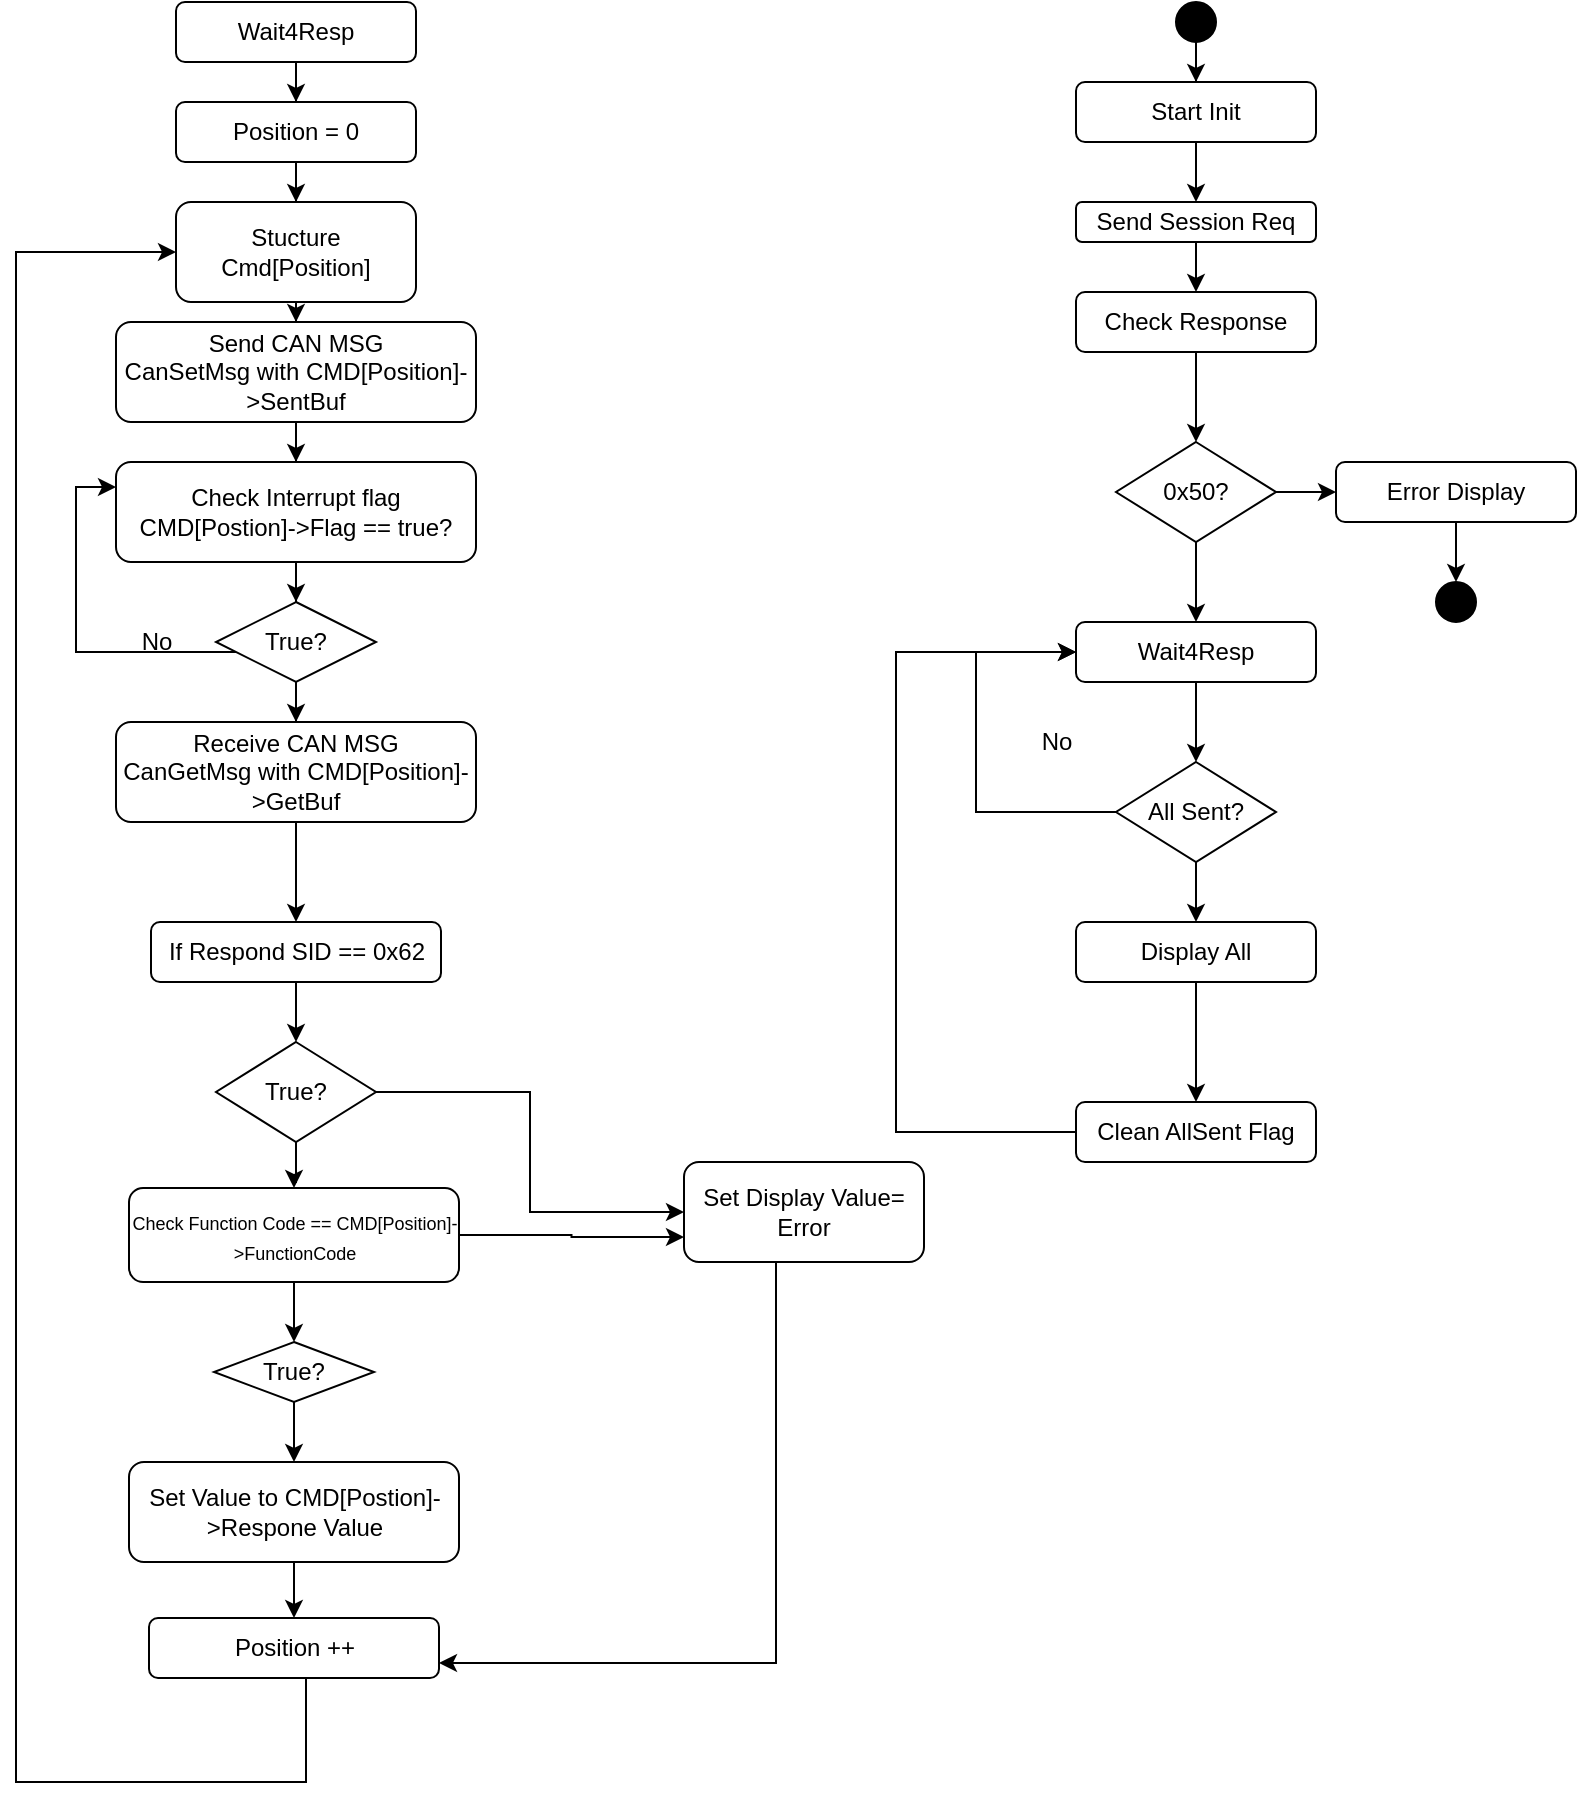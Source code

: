 <mxfile version="14.2.7" type="github">
  <diagram id="C5RBs43oDa-KdzZeNtuy" name="Page-1">
    <mxGraphModel dx="858" dy="535" grid="1" gridSize="10" guides="1" tooltips="1" connect="1" arrows="1" fold="1" page="1" pageScale="1" pageWidth="827" pageHeight="1169" math="0" shadow="0">
      <root>
        <mxCell id="WIyWlLk6GJQsqaUBKTNV-0" />
        <mxCell id="WIyWlLk6GJQsqaUBKTNV-1" parent="WIyWlLk6GJQsqaUBKTNV-0" />
        <mxCell id="POMScIQi132-xRlTWO49-29" style="edgeStyle=orthogonalEdgeStyle;rounded=0;orthogonalLoop=1;jettySize=auto;html=1;" parent="WIyWlLk6GJQsqaUBKTNV-1" source="POMScIQi132-xRlTWO49-4" target="POMScIQi132-xRlTWO49-8" edge="1">
          <mxGeometry relative="1" as="geometry" />
        </mxCell>
        <mxCell id="POMScIQi132-xRlTWO49-4" value="Start Init" style="rounded=1;whiteSpace=wrap;html=1;" parent="WIyWlLk6GJQsqaUBKTNV-1" vertex="1">
          <mxGeometry x="550" y="130" width="120" height="30" as="geometry" />
        </mxCell>
        <mxCell id="POMScIQi132-xRlTWO49-28" style="edgeStyle=orthogonalEdgeStyle;rounded=0;orthogonalLoop=1;jettySize=auto;html=1;" parent="WIyWlLk6GJQsqaUBKTNV-1" source="POMScIQi132-xRlTWO49-5" target="POMScIQi132-xRlTWO49-4" edge="1">
          <mxGeometry relative="1" as="geometry" />
        </mxCell>
        <mxCell id="POMScIQi132-xRlTWO49-5" value="" style="ellipse;whiteSpace=wrap;html=1;aspect=fixed;fillColor=#000000;" parent="WIyWlLk6GJQsqaUBKTNV-1" vertex="1">
          <mxGeometry x="600" y="90" width="20" height="20" as="geometry" />
        </mxCell>
        <mxCell id="POMScIQi132-xRlTWO49-30" style="edgeStyle=orthogonalEdgeStyle;rounded=0;orthogonalLoop=1;jettySize=auto;html=1;" parent="WIyWlLk6GJQsqaUBKTNV-1" source="POMScIQi132-xRlTWO49-8" target="POMScIQi132-xRlTWO49-9" edge="1">
          <mxGeometry relative="1" as="geometry" />
        </mxCell>
        <mxCell id="POMScIQi132-xRlTWO49-8" value="Send Session Req" style="rounded=1;whiteSpace=wrap;html=1;" parent="WIyWlLk6GJQsqaUBKTNV-1" vertex="1">
          <mxGeometry x="550" y="190" width="120" height="20" as="geometry" />
        </mxCell>
        <mxCell id="POMScIQi132-xRlTWO49-31" style="edgeStyle=orthogonalEdgeStyle;rounded=0;orthogonalLoop=1;jettySize=auto;html=1;entryX=0.5;entryY=0;entryDx=0;entryDy=0;" parent="WIyWlLk6GJQsqaUBKTNV-1" source="POMScIQi132-xRlTWO49-9" target="POMScIQi132-xRlTWO49-10" edge="1">
          <mxGeometry relative="1" as="geometry" />
        </mxCell>
        <mxCell id="POMScIQi132-xRlTWO49-9" value="Check Response" style="rounded=1;whiteSpace=wrap;html=1;" parent="WIyWlLk6GJQsqaUBKTNV-1" vertex="1">
          <mxGeometry x="550" y="235" width="120" height="30" as="geometry" />
        </mxCell>
        <mxCell id="POMScIQi132-xRlTWO49-17" style="edgeStyle=orthogonalEdgeStyle;rounded=0;orthogonalLoop=1;jettySize=auto;html=1;entryX=0.5;entryY=0;entryDx=0;entryDy=0;" parent="WIyWlLk6GJQsqaUBKTNV-1" source="POMScIQi132-xRlTWO49-10" target="POMScIQi132-xRlTWO49-13" edge="1">
          <mxGeometry relative="1" as="geometry" />
        </mxCell>
        <mxCell id="POMScIQi132-xRlTWO49-19" style="edgeStyle=orthogonalEdgeStyle;rounded=0;orthogonalLoop=1;jettySize=auto;html=1;" parent="WIyWlLk6GJQsqaUBKTNV-1" source="POMScIQi132-xRlTWO49-10" target="POMScIQi132-xRlTWO49-11" edge="1">
          <mxGeometry relative="1" as="geometry" />
        </mxCell>
        <mxCell id="POMScIQi132-xRlTWO49-10" value="0x50?" style="rhombus;whiteSpace=wrap;html=1;fillColor=#FFFFFF;" parent="WIyWlLk6GJQsqaUBKTNV-1" vertex="1">
          <mxGeometry x="570" y="310" width="80" height="50" as="geometry" />
        </mxCell>
        <mxCell id="POMScIQi132-xRlTWO49-20" style="edgeStyle=orthogonalEdgeStyle;rounded=0;orthogonalLoop=1;jettySize=auto;html=1;entryX=0.5;entryY=0;entryDx=0;entryDy=0;" parent="WIyWlLk6GJQsqaUBKTNV-1" source="POMScIQi132-xRlTWO49-11" target="POMScIQi132-xRlTWO49-12" edge="1">
          <mxGeometry relative="1" as="geometry" />
        </mxCell>
        <mxCell id="POMScIQi132-xRlTWO49-11" value="Error Display" style="rounded=1;whiteSpace=wrap;html=1;" parent="WIyWlLk6GJQsqaUBKTNV-1" vertex="1">
          <mxGeometry x="680" y="320" width="120" height="30" as="geometry" />
        </mxCell>
        <mxCell id="POMScIQi132-xRlTWO49-12" value="" style="ellipse;whiteSpace=wrap;html=1;aspect=fixed;fillColor=#000000;" parent="WIyWlLk6GJQsqaUBKTNV-1" vertex="1">
          <mxGeometry x="730" y="380" width="20" height="20" as="geometry" />
        </mxCell>
        <mxCell id="POMScIQi132-xRlTWO49-16" style="edgeStyle=orthogonalEdgeStyle;rounded=0;orthogonalLoop=1;jettySize=auto;html=1;" parent="WIyWlLk6GJQsqaUBKTNV-1" source="POMScIQi132-xRlTWO49-13" target="POMScIQi132-xRlTWO49-14" edge="1">
          <mxGeometry relative="1" as="geometry" />
        </mxCell>
        <mxCell id="POMScIQi132-xRlTWO49-13" value="Wait4Resp" style="rounded=1;whiteSpace=wrap;html=1;" parent="WIyWlLk6GJQsqaUBKTNV-1" vertex="1">
          <mxGeometry x="550" y="400" width="120" height="30" as="geometry" />
        </mxCell>
        <mxCell id="POMScIQi132-xRlTWO49-15" style="edgeStyle=orthogonalEdgeStyle;rounded=0;orthogonalLoop=1;jettySize=auto;html=1;entryX=0;entryY=0.5;entryDx=0;entryDy=0;" parent="WIyWlLk6GJQsqaUBKTNV-1" source="POMScIQi132-xRlTWO49-14" target="POMScIQi132-xRlTWO49-13" edge="1">
          <mxGeometry relative="1" as="geometry">
            <mxPoint x="520" y="410" as="targetPoint" />
            <Array as="points">
              <mxPoint x="500" y="495" />
              <mxPoint x="500" y="415" />
            </Array>
          </mxGeometry>
        </mxCell>
        <mxCell id="POMScIQi132-xRlTWO49-25" style="edgeStyle=orthogonalEdgeStyle;rounded=0;orthogonalLoop=1;jettySize=auto;html=1;entryX=0.5;entryY=0;entryDx=0;entryDy=0;" parent="WIyWlLk6GJQsqaUBKTNV-1" source="POMScIQi132-xRlTWO49-14" target="POMScIQi132-xRlTWO49-22" edge="1">
          <mxGeometry relative="1" as="geometry" />
        </mxCell>
        <mxCell id="POMScIQi132-xRlTWO49-14" value="All Sent?" style="rhombus;whiteSpace=wrap;html=1;fillColor=#FFFFFF;" parent="WIyWlLk6GJQsqaUBKTNV-1" vertex="1">
          <mxGeometry x="570" y="470" width="80" height="50" as="geometry" />
        </mxCell>
        <mxCell id="POMScIQi132-xRlTWO49-18" value="No" style="text;html=1;align=center;verticalAlign=middle;resizable=0;points=[];autosize=1;" parent="WIyWlLk6GJQsqaUBKTNV-1" vertex="1">
          <mxGeometry x="525" y="450" width="30" height="20" as="geometry" />
        </mxCell>
        <mxCell id="POMScIQi132-xRlTWO49-26" style="edgeStyle=orthogonalEdgeStyle;rounded=0;orthogonalLoop=1;jettySize=auto;html=1;" parent="WIyWlLk6GJQsqaUBKTNV-1" source="POMScIQi132-xRlTWO49-22" target="POMScIQi132-xRlTWO49-23" edge="1">
          <mxGeometry relative="1" as="geometry" />
        </mxCell>
        <mxCell id="POMScIQi132-xRlTWO49-22" value="Display All" style="rounded=1;whiteSpace=wrap;html=1;" parent="WIyWlLk6GJQsqaUBKTNV-1" vertex="1">
          <mxGeometry x="550" y="550" width="120" height="30" as="geometry" />
        </mxCell>
        <mxCell id="POMScIQi132-xRlTWO49-24" style="edgeStyle=orthogonalEdgeStyle;rounded=0;orthogonalLoop=1;jettySize=auto;html=1;" parent="WIyWlLk6GJQsqaUBKTNV-1" source="POMScIQi132-xRlTWO49-23" target="POMScIQi132-xRlTWO49-13" edge="1">
          <mxGeometry relative="1" as="geometry">
            <Array as="points">
              <mxPoint x="460" y="655" />
              <mxPoint x="460" y="415" />
            </Array>
          </mxGeometry>
        </mxCell>
        <mxCell id="POMScIQi132-xRlTWO49-23" value="Clean AllSent Flag" style="rounded=1;whiteSpace=wrap;html=1;" parent="WIyWlLk6GJQsqaUBKTNV-1" vertex="1">
          <mxGeometry x="550" y="640" width="120" height="30" as="geometry" />
        </mxCell>
        <mxCell id="hHjw98lg3D3uoEwE7Cdx-0" style="edgeStyle=orthogonalEdgeStyle;rounded=0;orthogonalLoop=1;jettySize=auto;html=1;" edge="1" parent="WIyWlLk6GJQsqaUBKTNV-1" source="POMScIQi132-xRlTWO49-27" target="POMScIQi132-xRlTWO49-32">
          <mxGeometry relative="1" as="geometry" />
        </mxCell>
        <mxCell id="POMScIQi132-xRlTWO49-27" value="Wait4Resp" style="rounded=1;whiteSpace=wrap;html=1;" parent="WIyWlLk6GJQsqaUBKTNV-1" vertex="1">
          <mxGeometry x="100" y="90" width="120" height="30" as="geometry" />
        </mxCell>
        <mxCell id="hHjw98lg3D3uoEwE7Cdx-1" style="edgeStyle=orthogonalEdgeStyle;rounded=0;orthogonalLoop=1;jettySize=auto;html=1;" edge="1" parent="WIyWlLk6GJQsqaUBKTNV-1" source="POMScIQi132-xRlTWO49-32" target="POMScIQi132-xRlTWO49-33">
          <mxGeometry relative="1" as="geometry" />
        </mxCell>
        <mxCell id="POMScIQi132-xRlTWO49-32" value="Position = 0" style="rounded=1;whiteSpace=wrap;html=1;fillColor=#FFFFFF;" parent="WIyWlLk6GJQsqaUBKTNV-1" vertex="1">
          <mxGeometry x="100" y="140" width="120" height="30" as="geometry" />
        </mxCell>
        <mxCell id="hHjw98lg3D3uoEwE7Cdx-2" style="edgeStyle=orthogonalEdgeStyle;rounded=0;orthogonalLoop=1;jettySize=auto;html=1;" edge="1" parent="WIyWlLk6GJQsqaUBKTNV-1" source="POMScIQi132-xRlTWO49-33" target="POMScIQi132-xRlTWO49-34">
          <mxGeometry relative="1" as="geometry" />
        </mxCell>
        <mxCell id="POMScIQi132-xRlTWO49-33" value="Stucture Cmd[Position]" style="rounded=1;whiteSpace=wrap;html=1;fillColor=#FFFFFF;" parent="WIyWlLk6GJQsqaUBKTNV-1" vertex="1">
          <mxGeometry x="100" y="190" width="120" height="50" as="geometry" />
        </mxCell>
        <mxCell id="hHjw98lg3D3uoEwE7Cdx-3" style="edgeStyle=orthogonalEdgeStyle;rounded=0;orthogonalLoop=1;jettySize=auto;html=1;" edge="1" parent="WIyWlLk6GJQsqaUBKTNV-1" source="POMScIQi132-xRlTWO49-34" target="POMScIQi132-xRlTWO49-36">
          <mxGeometry relative="1" as="geometry" />
        </mxCell>
        <mxCell id="POMScIQi132-xRlTWO49-34" value="Send CAN MSG&lt;br&gt;CanSetMsg with CMD[Position]-&amp;gt;SentBuf" style="rounded=1;whiteSpace=wrap;html=1;fillColor=#FFFFFF;" parent="WIyWlLk6GJQsqaUBKTNV-1" vertex="1">
          <mxGeometry x="70" y="250" width="180" height="50" as="geometry" />
        </mxCell>
        <mxCell id="POMScIQi132-xRlTWO49-38" style="edgeStyle=orthogonalEdgeStyle;rounded=0;orthogonalLoop=1;jettySize=auto;html=1;entryX=0.5;entryY=0;entryDx=0;entryDy=0;" parent="WIyWlLk6GJQsqaUBKTNV-1" source="POMScIQi132-xRlTWO49-36" target="POMScIQi132-xRlTWO49-37" edge="1">
          <mxGeometry relative="1" as="geometry" />
        </mxCell>
        <mxCell id="POMScIQi132-xRlTWO49-36" value="Check Interrupt flag&lt;br&gt;CMD[Postion]-&amp;gt;Flag == true?" style="rounded=1;whiteSpace=wrap;html=1;fillColor=#FFFFFF;" parent="WIyWlLk6GJQsqaUBKTNV-1" vertex="1">
          <mxGeometry x="70" y="320" width="180" height="50" as="geometry" />
        </mxCell>
        <mxCell id="POMScIQi132-xRlTWO49-39" style="edgeStyle=orthogonalEdgeStyle;rounded=0;orthogonalLoop=1;jettySize=auto;html=1;entryX=0;entryY=0.25;entryDx=0;entryDy=0;" parent="WIyWlLk6GJQsqaUBKTNV-1" source="POMScIQi132-xRlTWO49-37" target="POMScIQi132-xRlTWO49-36" edge="1">
          <mxGeometry relative="1" as="geometry">
            <Array as="points">
              <mxPoint x="50" y="415" />
              <mxPoint x="50" y="333" />
            </Array>
          </mxGeometry>
        </mxCell>
        <mxCell id="POMScIQi132-xRlTWO49-51" style="edgeStyle=orthogonalEdgeStyle;rounded=0;orthogonalLoop=1;jettySize=auto;html=1;" parent="WIyWlLk6GJQsqaUBKTNV-1" source="POMScIQi132-xRlTWO49-37" target="POMScIQi132-xRlTWO49-41" edge="1">
          <mxGeometry relative="1" as="geometry" />
        </mxCell>
        <mxCell id="POMScIQi132-xRlTWO49-37" value="True?" style="rhombus;whiteSpace=wrap;html=1;fillColor=#FFFFFF;" parent="WIyWlLk6GJQsqaUBKTNV-1" vertex="1">
          <mxGeometry x="120" y="390" width="80" height="40" as="geometry" />
        </mxCell>
        <mxCell id="POMScIQi132-xRlTWO49-40" value="No" style="text;html=1;align=center;verticalAlign=middle;resizable=0;points=[];autosize=1;" parent="WIyWlLk6GJQsqaUBKTNV-1" vertex="1">
          <mxGeometry x="75" y="400" width="30" height="20" as="geometry" />
        </mxCell>
        <mxCell id="POMScIQi132-xRlTWO49-52" style="edgeStyle=orthogonalEdgeStyle;rounded=0;orthogonalLoop=1;jettySize=auto;html=1;" parent="WIyWlLk6GJQsqaUBKTNV-1" source="POMScIQi132-xRlTWO49-41" target="POMScIQi132-xRlTWO49-43" edge="1">
          <mxGeometry relative="1" as="geometry" />
        </mxCell>
        <mxCell id="POMScIQi132-xRlTWO49-41" value="Receive CAN MSG&lt;br&gt;CanGetMsg with CMD[Position]-&amp;gt;GetBuf" style="rounded=1;whiteSpace=wrap;html=1;fillColor=#FFFFFF;" parent="WIyWlLk6GJQsqaUBKTNV-1" vertex="1">
          <mxGeometry x="70" y="450" width="180" height="50" as="geometry" />
        </mxCell>
        <mxCell id="POMScIQi132-xRlTWO49-53" style="edgeStyle=orthogonalEdgeStyle;rounded=0;orthogonalLoop=1;jettySize=auto;html=1;" parent="WIyWlLk6GJQsqaUBKTNV-1" source="POMScIQi132-xRlTWO49-43" target="POMScIQi132-xRlTWO49-44" edge="1">
          <mxGeometry relative="1" as="geometry" />
        </mxCell>
        <mxCell id="POMScIQi132-xRlTWO49-43" value="If Respond SID == 0x62" style="rounded=1;whiteSpace=wrap;html=1;fillColor=#FFFFFF;" parent="WIyWlLk6GJQsqaUBKTNV-1" vertex="1">
          <mxGeometry x="87.5" y="550" width="145" height="30" as="geometry" />
        </mxCell>
        <mxCell id="POMScIQi132-xRlTWO49-47" style="edgeStyle=orthogonalEdgeStyle;rounded=0;orthogonalLoop=1;jettySize=auto;html=1;entryX=0;entryY=0.5;entryDx=0;entryDy=0;" parent="WIyWlLk6GJQsqaUBKTNV-1" source="POMScIQi132-xRlTWO49-44" target="POMScIQi132-xRlTWO49-45" edge="1">
          <mxGeometry relative="1" as="geometry" />
        </mxCell>
        <mxCell id="POMScIQi132-xRlTWO49-54" style="edgeStyle=orthogonalEdgeStyle;rounded=0;orthogonalLoop=1;jettySize=auto;html=1;" parent="WIyWlLk6GJQsqaUBKTNV-1" source="POMScIQi132-xRlTWO49-44" target="POMScIQi132-xRlTWO49-46" edge="1">
          <mxGeometry relative="1" as="geometry" />
        </mxCell>
        <mxCell id="POMScIQi132-xRlTWO49-44" value="True?" style="rhombus;whiteSpace=wrap;html=1;fillColor=#FFFFFF;" parent="WIyWlLk6GJQsqaUBKTNV-1" vertex="1">
          <mxGeometry x="120" y="610" width="80" height="50" as="geometry" />
        </mxCell>
        <mxCell id="hHjw98lg3D3uoEwE7Cdx-4" style="edgeStyle=orthogonalEdgeStyle;rounded=0;orthogonalLoop=1;jettySize=auto;html=1;entryX=1;entryY=0.75;entryDx=0;entryDy=0;" edge="1" parent="WIyWlLk6GJQsqaUBKTNV-1" source="POMScIQi132-xRlTWO49-45" target="POMScIQi132-xRlTWO49-58">
          <mxGeometry relative="1" as="geometry">
            <Array as="points">
              <mxPoint x="400" y="921" />
            </Array>
          </mxGeometry>
        </mxCell>
        <mxCell id="POMScIQi132-xRlTWO49-45" value="Set Display Value= Error" style="rounded=1;whiteSpace=wrap;html=1;fillColor=#FFFFFF;" parent="WIyWlLk6GJQsqaUBKTNV-1" vertex="1">
          <mxGeometry x="354" y="670" width="120" height="50" as="geometry" />
        </mxCell>
        <mxCell id="POMScIQi132-xRlTWO49-49" style="edgeStyle=orthogonalEdgeStyle;rounded=0;orthogonalLoop=1;jettySize=auto;html=1;entryX=0;entryY=0.75;entryDx=0;entryDy=0;" parent="WIyWlLk6GJQsqaUBKTNV-1" source="POMScIQi132-xRlTWO49-46" target="POMScIQi132-xRlTWO49-45" edge="1">
          <mxGeometry relative="1" as="geometry" />
        </mxCell>
        <mxCell id="POMScIQi132-xRlTWO49-55" style="edgeStyle=orthogonalEdgeStyle;rounded=0;orthogonalLoop=1;jettySize=auto;html=1;entryX=0.5;entryY=0;entryDx=0;entryDy=0;" parent="WIyWlLk6GJQsqaUBKTNV-1" source="POMScIQi132-xRlTWO49-46" target="POMScIQi132-xRlTWO49-48" edge="1">
          <mxGeometry relative="1" as="geometry" />
        </mxCell>
        <mxCell id="POMScIQi132-xRlTWO49-46" value="&lt;font style=&quot;font-size: 9px&quot;&gt;Check Function Code == CMD[Position]-&amp;gt;FunctionCode&lt;/font&gt;" style="rounded=1;whiteSpace=wrap;html=1;fillColor=#FFFFFF;" parent="WIyWlLk6GJQsqaUBKTNV-1" vertex="1">
          <mxGeometry x="76.5" y="683" width="165" height="47" as="geometry" />
        </mxCell>
        <mxCell id="POMScIQi132-xRlTWO49-56" style="edgeStyle=orthogonalEdgeStyle;rounded=0;orthogonalLoop=1;jettySize=auto;html=1;entryX=0.5;entryY=0;entryDx=0;entryDy=0;" parent="WIyWlLk6GJQsqaUBKTNV-1" source="POMScIQi132-xRlTWO49-48" target="POMScIQi132-xRlTWO49-50" edge="1">
          <mxGeometry relative="1" as="geometry" />
        </mxCell>
        <mxCell id="POMScIQi132-xRlTWO49-48" value="True?" style="rhombus;whiteSpace=wrap;html=1;fillColor=#FFFFFF;" parent="WIyWlLk6GJQsqaUBKTNV-1" vertex="1">
          <mxGeometry x="119" y="760" width="80" height="30" as="geometry" />
        </mxCell>
        <mxCell id="POMScIQi132-xRlTWO49-59" style="edgeStyle=orthogonalEdgeStyle;rounded=0;orthogonalLoop=1;jettySize=auto;html=1;entryX=0.5;entryY=0;entryDx=0;entryDy=0;" parent="WIyWlLk6GJQsqaUBKTNV-1" source="POMScIQi132-xRlTWO49-50" target="POMScIQi132-xRlTWO49-58" edge="1">
          <mxGeometry relative="1" as="geometry" />
        </mxCell>
        <mxCell id="POMScIQi132-xRlTWO49-50" value="Set Value to CMD[Postion]-&amp;gt;Respone Value" style="rounded=1;whiteSpace=wrap;html=1;fillColor=#FFFFFF;" parent="WIyWlLk6GJQsqaUBKTNV-1" vertex="1">
          <mxGeometry x="76.5" y="820" width="165" height="50" as="geometry" />
        </mxCell>
        <mxCell id="POMScIQi132-xRlTWO49-60" style="edgeStyle=orthogonalEdgeStyle;rounded=0;orthogonalLoop=1;jettySize=auto;html=1;entryX=0;entryY=0.5;entryDx=0;entryDy=0;exitX=0.5;exitY=1;exitDx=0;exitDy=0;" parent="WIyWlLk6GJQsqaUBKTNV-1" source="POMScIQi132-xRlTWO49-58" target="POMScIQi132-xRlTWO49-33" edge="1">
          <mxGeometry relative="1" as="geometry">
            <mxPoint x="20" y="260" as="targetPoint" />
            <Array as="points">
              <mxPoint x="165" y="980" />
              <mxPoint x="20" y="980" />
              <mxPoint x="20" y="215" />
            </Array>
          </mxGeometry>
        </mxCell>
        <mxCell id="POMScIQi132-xRlTWO49-58" value="Position ++" style="rounded=1;whiteSpace=wrap;html=1;fillColor=#FFFFFF;" parent="WIyWlLk6GJQsqaUBKTNV-1" vertex="1">
          <mxGeometry x="86.5" y="898" width="145" height="30" as="geometry" />
        </mxCell>
      </root>
    </mxGraphModel>
  </diagram>
</mxfile>
